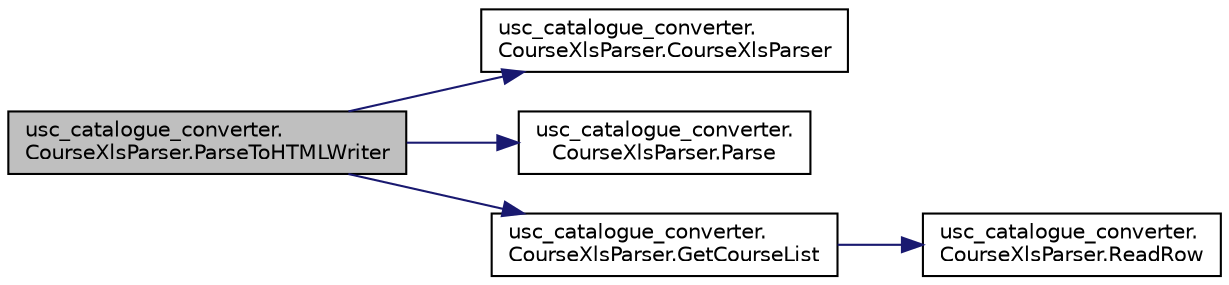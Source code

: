 digraph "usc_catalogue_converter.CourseXlsParser.ParseToHTMLWriter"
{
  edge [fontname="Helvetica",fontsize="10",labelfontname="Helvetica",labelfontsize="10"];
  node [fontname="Helvetica",fontsize="10",shape=record];
  rankdir="LR";
  Node24 [label="usc_catalogue_converter.\lCourseXlsParser.ParseToHTMLWriter",height=0.2,width=0.4,color="black", fillcolor="grey75", style="filled", fontcolor="black"];
  Node24 -> Node25 [color="midnightblue",fontsize="10",style="solid",fontname="Helvetica"];
  Node25 [label="usc_catalogue_converter.\lCourseXlsParser.CourseXlsParser",height=0.2,width=0.4,color="black", fillcolor="white", style="filled",URL="$d6/de7/classusc__catalogue__converter_1_1_course_xls_parser.html#a8cc8302cda8c678c6d4630d717609b28"];
  Node24 -> Node26 [color="midnightblue",fontsize="10",style="solid",fontname="Helvetica"];
  Node26 [label="usc_catalogue_converter.\lCourseXlsParser.Parse",height=0.2,width=0.4,color="black", fillcolor="white", style="filled",URL="$d6/de7/classusc__catalogue__converter_1_1_course_xls_parser.html#aa040a6ef33390463f8d80bb1b8504970"];
  Node24 -> Node27 [color="midnightblue",fontsize="10",style="solid",fontname="Helvetica"];
  Node27 [label="usc_catalogue_converter.\lCourseXlsParser.GetCourseList",height=0.2,width=0.4,color="black", fillcolor="white", style="filled",URL="$d6/de7/classusc__catalogue__converter_1_1_course_xls_parser.html#ab7ee87d5b98d72a79c55ee3036b40f09"];
  Node27 -> Node28 [color="midnightblue",fontsize="10",style="solid",fontname="Helvetica"];
  Node28 [label="usc_catalogue_converter.\lCourseXlsParser.ReadRow",height=0.2,width=0.4,color="black", fillcolor="white", style="filled",URL="$d6/de7/classusc__catalogue__converter_1_1_course_xls_parser.html#af9e47a6e8466c170f85472d6d04c6997"];
}
